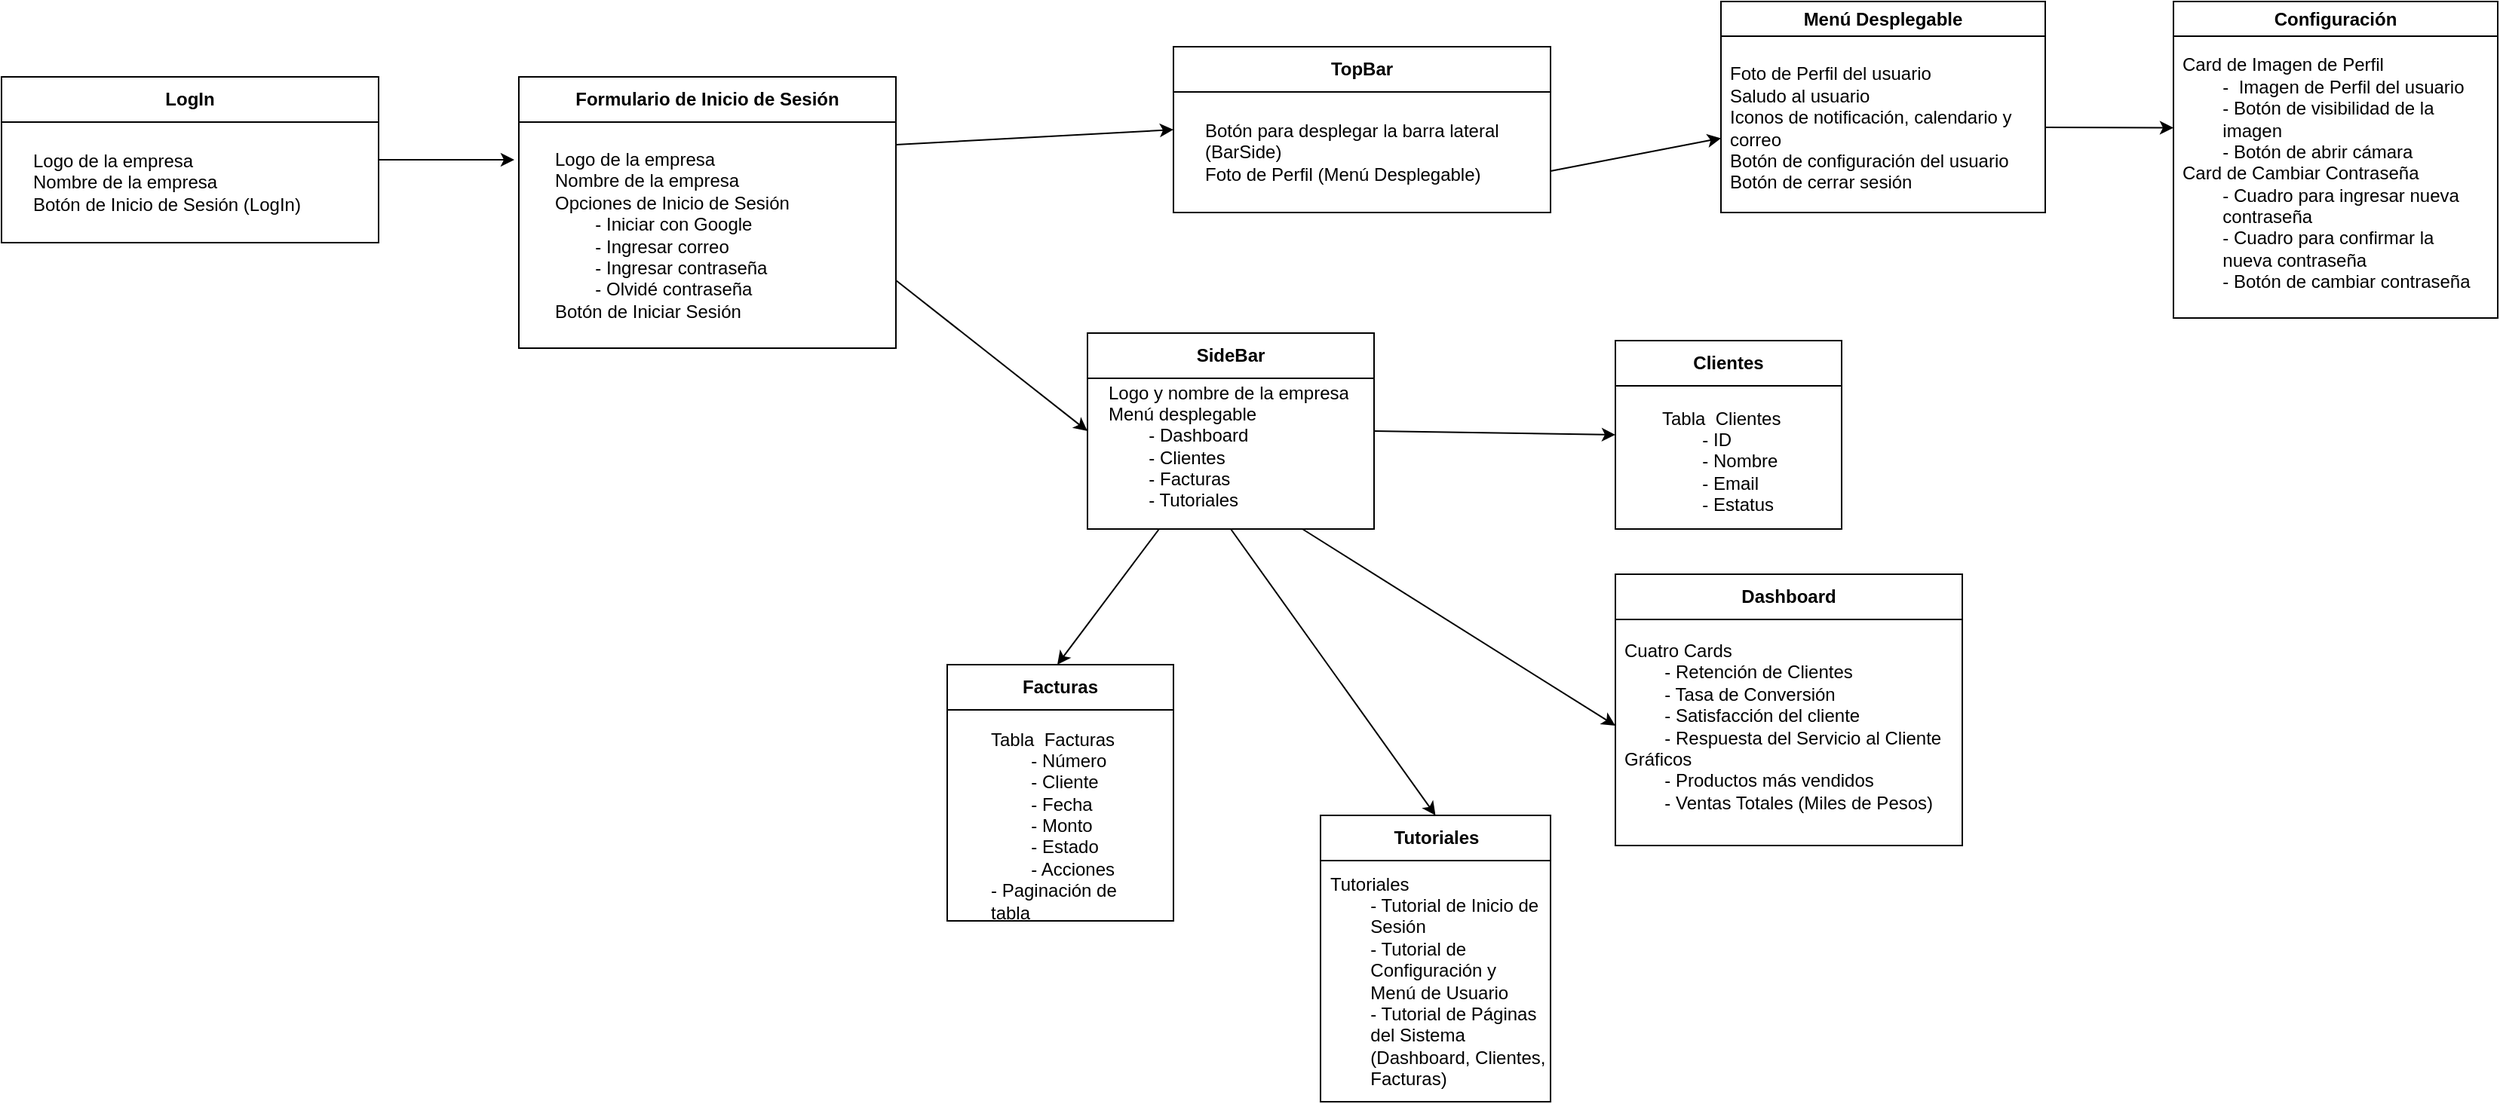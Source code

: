 <mxfile>
    <diagram id="YiBGTAWkmrxO9-MbJX0j" name="Page-1">
        <mxGraphModel dx="3582" dy="736" grid="1" gridSize="10" guides="1" tooltips="1" connect="1" arrows="1" fold="1" page="1" pageScale="1" pageWidth="850" pageHeight="1100" math="0" shadow="0">
            <root>
                <mxCell id="0"/>
                <mxCell id="1" parent="0"/>
                <mxCell id="6" style="edgeStyle=none;html=1;exitX=1;exitY=0.75;exitDx=0;exitDy=0;" parent="1" source="2" target="7" edge="1">
                    <mxGeometry relative="1" as="geometry">
                        <mxPoint x="440" y="183" as="targetPoint"/>
                    </mxGeometry>
                </mxCell>
                <mxCell id="2" value="TopBar" style="swimlane;whiteSpace=wrap;html=1;startSize=30;" parent="1" vertex="1">
                    <mxGeometry x="157" y="90" width="250" height="110" as="geometry">
                        <mxRectangle x="200" y="70" width="80" height="30" as="alternateBounds"/>
                    </mxGeometry>
                </mxCell>
                <mxCell id="5" value="Botón para desplegar la barra lateral (BarSide)&lt;br&gt;Foto de Perfil (Menú Desplegable)" style="text;strokeColor=none;fillColor=none;align=left;verticalAlign=middle;spacingLeft=4;spacingRight=4;overflow=hidden;points=[[0,0.5],[1,0.5]];portConstraint=eastwest;rotatable=0;whiteSpace=wrap;html=1;" parent="2" vertex="1">
                    <mxGeometry x="15" y="40" width="215" height="60" as="geometry"/>
                </mxCell>
                <mxCell id="7" value="Menú Desplegable" style="swimlane;whiteSpace=wrap;html=1;" parent="1" vertex="1">
                    <mxGeometry x="520" y="60" width="215" height="140" as="geometry"/>
                </mxCell>
                <mxCell id="8" value="Foto de Perfil del usuario&lt;br&gt;Saludo al usuario&lt;br&gt;Iconos de notificación, calendario y correo&lt;br&gt;Botón de configuración del usuario&lt;br&gt;Botón de cerrar sesión" style="text;strokeColor=none;fillColor=none;align=left;verticalAlign=middle;spacingLeft=4;spacingRight=4;overflow=hidden;points=[[0,0.5],[1,0.5]];portConstraint=eastwest;rotatable=0;whiteSpace=wrap;html=1;" parent="7" vertex="1">
                    <mxGeometry y="27" width="215" height="113" as="geometry"/>
                </mxCell>
                <mxCell id="13" style="edgeStyle=none;html=1;exitX=1;exitY=0.5;exitDx=0;exitDy=0;entryX=0;entryY=0.5;entryDx=0;entryDy=0;" parent="1" source="11" target="14" edge="1">
                    <mxGeometry relative="1" as="geometry">
                        <mxPoint x="450" y="360.25" as="targetPoint"/>
                    </mxGeometry>
                </mxCell>
                <mxCell id="16" style="edgeStyle=none;html=1;exitX=0.75;exitY=1;exitDx=0;exitDy=0;entryX=0;entryY=0.5;entryDx=0;entryDy=0;" parent="1" source="11" target="18" edge="1">
                    <mxGeometry relative="1" as="geometry">
                        <mxPoint x="410" y="500.794" as="targetPoint"/>
                    </mxGeometry>
                </mxCell>
                <mxCell id="26" style="edgeStyle=none;html=1;exitX=0.25;exitY=1;exitDx=0;exitDy=0;" edge="1" parent="1" source="11">
                    <mxGeometry relative="1" as="geometry">
                        <mxPoint x="80" y="500" as="targetPoint"/>
                    </mxGeometry>
                </mxCell>
                <mxCell id="29" style="edgeStyle=none;html=1;exitX=0.5;exitY=1;exitDx=0;exitDy=0;entryX=0.5;entryY=0;entryDx=0;entryDy=0;" edge="1" parent="1" source="11" target="30">
                    <mxGeometry relative="1" as="geometry">
                        <mxPoint x="320" y="636.667" as="targetPoint"/>
                    </mxGeometry>
                </mxCell>
                <mxCell id="11" value="SideBar" style="swimlane;whiteSpace=wrap;html=1;startSize=30;" parent="1" vertex="1">
                    <mxGeometry x="100" y="280" width="190" height="130" as="geometry">
                        <mxRectangle x="200" y="70" width="80" height="30" as="alternateBounds"/>
                    </mxGeometry>
                </mxCell>
                <mxCell id="12" value="Logo y nombre de la empresa&lt;br&gt;Menú desplegable&lt;br&gt;&lt;span style=&quot;white-space: pre;&quot;&gt;&#9;&lt;/span&gt;- Dashboard&lt;br&gt;&lt;span style=&quot;white-space: pre;&quot;&gt;&#9;&lt;/span&gt;- Clientes&lt;br&gt;&lt;span style=&quot;white-space: pre;&quot;&gt;&#9;&lt;/span&gt;- Facturas&lt;br&gt;&lt;span style=&quot;white-space: pre;&quot;&gt;&#9;&lt;/span&gt;- Tutoriales" style="text;strokeColor=none;fillColor=none;align=left;verticalAlign=middle;spacingLeft=4;spacingRight=4;overflow=hidden;points=[[0,0.5],[1,0.5]];portConstraint=eastwest;rotatable=0;whiteSpace=wrap;html=1;" parent="11" vertex="1">
                    <mxGeometry x="7.5" y="30" width="175" height="90" as="geometry"/>
                </mxCell>
                <mxCell id="14" value="Clientes" style="swimlane;whiteSpace=wrap;html=1;startSize=30;" parent="1" vertex="1">
                    <mxGeometry x="450" y="285" width="150" height="125" as="geometry">
                        <mxRectangle x="200" y="70" width="80" height="30" as="alternateBounds"/>
                    </mxGeometry>
                </mxCell>
                <mxCell id="15" value="Tabla&amp;nbsp; Clientes&lt;br&gt;&lt;span style=&quot;white-space: pre;&quot;&gt;&#9;&lt;/span&gt;- ID&lt;br&gt;&lt;span style=&quot;white-space: pre;&quot;&gt;&#9;&lt;/span&gt;- Nombre&lt;br&gt;&lt;span style=&quot;white-space: pre;&quot;&gt;&#9;&lt;/span&gt;- Email&lt;br&gt;&lt;span style=&quot;white-space: pre;&quot;&gt;&#9;&lt;/span&gt;- Estatus" style="text;strokeColor=none;fillColor=none;align=left;verticalAlign=middle;spacingLeft=4;spacingRight=4;overflow=hidden;points=[[0,0.5],[1,0.5]];portConstraint=eastwest;rotatable=0;whiteSpace=wrap;html=1;" parent="14" vertex="1">
                    <mxGeometry x="25" y="35" width="105" height="90" as="geometry"/>
                </mxCell>
                <mxCell id="17" value="Dashboard" style="swimlane;whiteSpace=wrap;html=1;startSize=30;" parent="1" vertex="1">
                    <mxGeometry x="450" y="440" width="230" height="180" as="geometry">
                        <mxRectangle x="200" y="70" width="80" height="30" as="alternateBounds"/>
                    </mxGeometry>
                </mxCell>
                <mxCell id="18" value="Cuatro Cards&lt;br&gt;&lt;span style=&quot;white-space: pre;&quot;&gt;&#9;&lt;/span&gt;- Retención de Clientes&lt;br&gt;&lt;span style=&quot;white-space: pre;&quot;&gt;&#9;&lt;/span&gt;- Tasa de Conversión&lt;br&gt;&lt;span style=&quot;white-space: pre;&quot;&gt;&#9;&lt;/span&gt;- Satisfacción del cliente&lt;br&gt;&lt;span style=&quot;white-space: pre;&quot;&gt;&#9;&lt;/span&gt;- Respuesta del Servicio al Cliente&lt;br&gt;Gráficos&lt;br&gt;&lt;span style=&quot;white-space: pre;&quot;&gt;&#9;&lt;/span&gt;- Productos más vendidos&lt;br&gt;&lt;span style=&quot;white-space: pre;&quot;&gt;&#9;&lt;/span&gt;- Ventas Totales (Miles de Pesos)" style="text;strokeColor=none;fillColor=none;align=left;verticalAlign=middle;spacingLeft=4;spacingRight=4;overflow=hidden;points=[[0,0.5],[1,0.5]];portConstraint=eastwest;rotatable=0;whiteSpace=wrap;html=1;" parent="17" vertex="1">
                    <mxGeometry y="28" width="230" height="145" as="geometry"/>
                </mxCell>
                <mxCell id="21" style="edgeStyle=none;html=1;" parent="1" source="19" edge="1">
                    <mxGeometry relative="1" as="geometry">
                        <mxPoint x="-280" y="165" as="targetPoint"/>
                    </mxGeometry>
                </mxCell>
                <mxCell id="19" value="LogIn" style="swimlane;whiteSpace=wrap;html=1;startSize=30;" parent="1" vertex="1">
                    <mxGeometry x="-620" y="110" width="250" height="110" as="geometry">
                        <mxRectangle x="200" y="70" width="80" height="30" as="alternateBounds"/>
                    </mxGeometry>
                </mxCell>
                <mxCell id="20" value="Logo de la empresa&lt;br&gt;Nombre de la empresa&lt;br&gt;Botón de Inicio de Sesión (LogIn)" style="text;strokeColor=none;fillColor=none;align=left;verticalAlign=middle;spacingLeft=4;spacingRight=4;overflow=hidden;points=[[0,0.5],[1,0.5]];portConstraint=eastwest;rotatable=0;whiteSpace=wrap;html=1;" parent="19" vertex="1">
                    <mxGeometry x="15" y="40" width="215" height="60" as="geometry"/>
                </mxCell>
                <mxCell id="24" style="edgeStyle=none;html=1;exitX=1;exitY=0.25;exitDx=0;exitDy=0;entryX=0;entryY=0.5;entryDx=0;entryDy=0;" parent="1" source="22" target="2" edge="1">
                    <mxGeometry relative="1" as="geometry"/>
                </mxCell>
                <mxCell id="25" style="edgeStyle=none;html=1;exitX=1;exitY=0.75;exitDx=0;exitDy=0;entryX=0;entryY=0.5;entryDx=0;entryDy=0;" parent="1" source="22" target="11" edge="1">
                    <mxGeometry relative="1" as="geometry"/>
                </mxCell>
                <mxCell id="22" value="Formulario de Inicio de Sesión" style="swimlane;whiteSpace=wrap;html=1;startSize=30;" parent="1" vertex="1">
                    <mxGeometry x="-277" y="110" width="250" height="180" as="geometry">
                        <mxRectangle x="200" y="70" width="80" height="30" as="alternateBounds"/>
                    </mxGeometry>
                </mxCell>
                <mxCell id="23" value="Logo de la empresa&lt;br&gt;Nombre de la empresa&lt;br&gt;Opciones de Inicio de Sesión&lt;br&gt;&lt;span style=&quot;white-space: pre;&quot;&gt;&#9;&lt;/span&gt;- Iniciar con Google&lt;br&gt;&lt;span style=&quot;white-space: pre;&quot;&gt;&#9;&lt;/span&gt;- Ingresar correo&lt;br&gt;&lt;span style=&quot;white-space: pre;&quot;&gt;&#9;&lt;/span&gt;- Ingresar contraseña&lt;br&gt;&lt;span style=&quot;white-space: pre;&quot;&gt;&#9;&lt;/span&gt;- Olvidé contraseña&lt;br&gt;Botón de Iniciar Sesión" style="text;strokeColor=none;fillColor=none;align=left;verticalAlign=middle;spacingLeft=4;spacingRight=4;overflow=hidden;points=[[0,0.5],[1,0.5]];portConstraint=eastwest;rotatable=0;whiteSpace=wrap;html=1;" parent="22" vertex="1">
                    <mxGeometry x="17.5" y="40" width="215" height="130" as="geometry"/>
                </mxCell>
                <mxCell id="27" value="Facturas" style="swimlane;whiteSpace=wrap;html=1;startSize=30;" vertex="1" parent="1">
                    <mxGeometry x="7" y="500" width="150" height="170" as="geometry">
                        <mxRectangle x="200" y="70" width="80" height="30" as="alternateBounds"/>
                    </mxGeometry>
                </mxCell>
                <mxCell id="28" value="Tabla&amp;nbsp; Facturas&lt;br&gt;&lt;span style=&quot;white-space: pre;&quot;&gt;&#9;&lt;/span&gt;- Número&lt;br&gt;&lt;span style=&quot;white-space: pre;&quot;&gt;&#9;&lt;/span&gt;- Cliente&lt;br&gt;&lt;span style=&quot;white-space: pre;&quot;&gt;&#9;&lt;/span&gt;- Fecha&lt;br&gt;&lt;span style=&quot;white-space: pre;&quot;&gt;&#9;&lt;/span&gt;- Monto&lt;br&gt;&lt;span style=&quot;white-space: pre;&quot;&gt;&#9;&lt;/span&gt;- Estado&lt;br&gt;&lt;span style=&quot;white-space: pre;&quot;&gt;&#9;&lt;/span&gt;- Acciones&lt;br&gt;- Paginación de tabla" style="text;strokeColor=none;fillColor=none;align=left;verticalAlign=middle;spacingLeft=4;spacingRight=4;overflow=hidden;points=[[0,0.5],[1,0.5]];portConstraint=eastwest;rotatable=0;whiteSpace=wrap;html=1;" vertex="1" parent="27">
                    <mxGeometry x="22.5" y="40" width="105" height="130" as="geometry"/>
                </mxCell>
                <mxCell id="30" value="Tutoriales" style="swimlane;whiteSpace=wrap;html=1;startSize=30;" vertex="1" parent="1">
                    <mxGeometry x="254.5" y="600" width="152.5" height="190" as="geometry">
                        <mxRectangle x="200" y="70" width="80" height="30" as="alternateBounds"/>
                    </mxGeometry>
                </mxCell>
                <mxCell id="31" value="Tutoriales&lt;br&gt;&lt;span style=&quot;white-space: pre;&quot;&gt;&#9;&lt;/span&gt;- Tutorial de Inicio de &lt;span style=&quot;white-space: pre;&quot;&gt;&#9;&lt;/span&gt;Sesión&lt;br&gt;&lt;span style=&quot;white-space: pre;&quot;&gt;&#9;&lt;/span&gt;- Tutorial de &lt;span style=&quot;white-space: pre;&quot;&gt;&#9;&lt;/span&gt;Configuración y &lt;span style=&quot;white-space: pre;&quot;&gt;&#9;&lt;/span&gt;Menú de Usuario&amp;nbsp;&lt;br&gt;&lt;span style=&quot;white-space: pre;&quot;&gt;&#9;&lt;/span&gt;- Tutorial de Páginas &lt;span style=&quot;white-space: pre;&quot;&gt;&#9;&lt;/span&gt;del Sistema &lt;span style=&quot;white-space: pre;&quot;&gt;&#9;&lt;/span&gt;(Dashboard, Clientes, &lt;span style=&quot;white-space: pre;&quot;&gt;&#9;&lt;/span&gt;Facturas)" style="text;strokeColor=none;fillColor=none;align=left;verticalAlign=middle;spacingLeft=4;spacingRight=4;overflow=hidden;points=[[0,0.5],[1,0.5]];portConstraint=eastwest;rotatable=0;whiteSpace=wrap;html=1;" vertex="1" parent="30">
                    <mxGeometry y="30" width="152.5" height="160" as="geometry"/>
                </mxCell>
                <mxCell id="36" style="edgeStyle=none;html=1;exitX=1;exitY=0.5;exitDx=0;exitDy=0;" edge="1" parent="1" source="8">
                    <mxGeometry relative="1" as="geometry">
                        <mxPoint x="820" y="143.75" as="targetPoint"/>
                    </mxGeometry>
                </mxCell>
                <mxCell id="37" value="Configuración" style="swimlane;whiteSpace=wrap;html=1;" vertex="1" parent="1">
                    <mxGeometry x="820" y="60" width="215" height="210" as="geometry"/>
                </mxCell>
                <mxCell id="38" value="Card de Imagen de Perfil&lt;br&gt;&lt;span style=&quot;white-space: pre;&quot;&gt;&#9;&lt;/span&gt;-&amp;nbsp; Imagen de Perfil del usuario&lt;br&gt;&lt;span style=&quot;white-space: pre;&quot;&gt;&#9;&lt;/span&gt;- Botón de visibilidad de la &lt;span style=&quot;white-space: pre;&quot;&gt;&#9;&lt;/span&gt;imagen&lt;br&gt;&lt;span style=&quot;white-space: pre;&quot;&gt;&#9;&lt;/span&gt;- Botón de abrir cámara&amp;nbsp;&lt;br&gt;Card de Cambiar Contraseña&lt;br&gt;&lt;span style=&quot;white-space: pre;&quot;&gt;&#9;&lt;/span&gt;- Cuadro para ingresar nueva &lt;span style=&quot;white-space: pre;&quot;&gt;&#9;&lt;/span&gt;contraseña&lt;br&gt;&lt;span style=&quot;white-space: pre;&quot;&gt;&#9;&lt;/span&gt;- Cuadro para confirmar la &lt;span style=&quot;white-space: pre;&quot;&gt;&#9;&lt;/span&gt;nueva contraseña&lt;br&gt;&lt;span style=&quot;white-space: pre;&quot;&gt;&#9;&lt;/span&gt;- Botón de cambiar contraseña" style="text;strokeColor=none;fillColor=none;align=left;verticalAlign=middle;spacingLeft=4;spacingRight=4;overflow=hidden;points=[[0,0.5],[1,0.5]];portConstraint=eastwest;rotatable=0;whiteSpace=wrap;html=1;" vertex="1" parent="37">
                    <mxGeometry y="27" width="215" height="173" as="geometry"/>
                </mxCell>
            </root>
        </mxGraphModel>
    </diagram>
</mxfile>